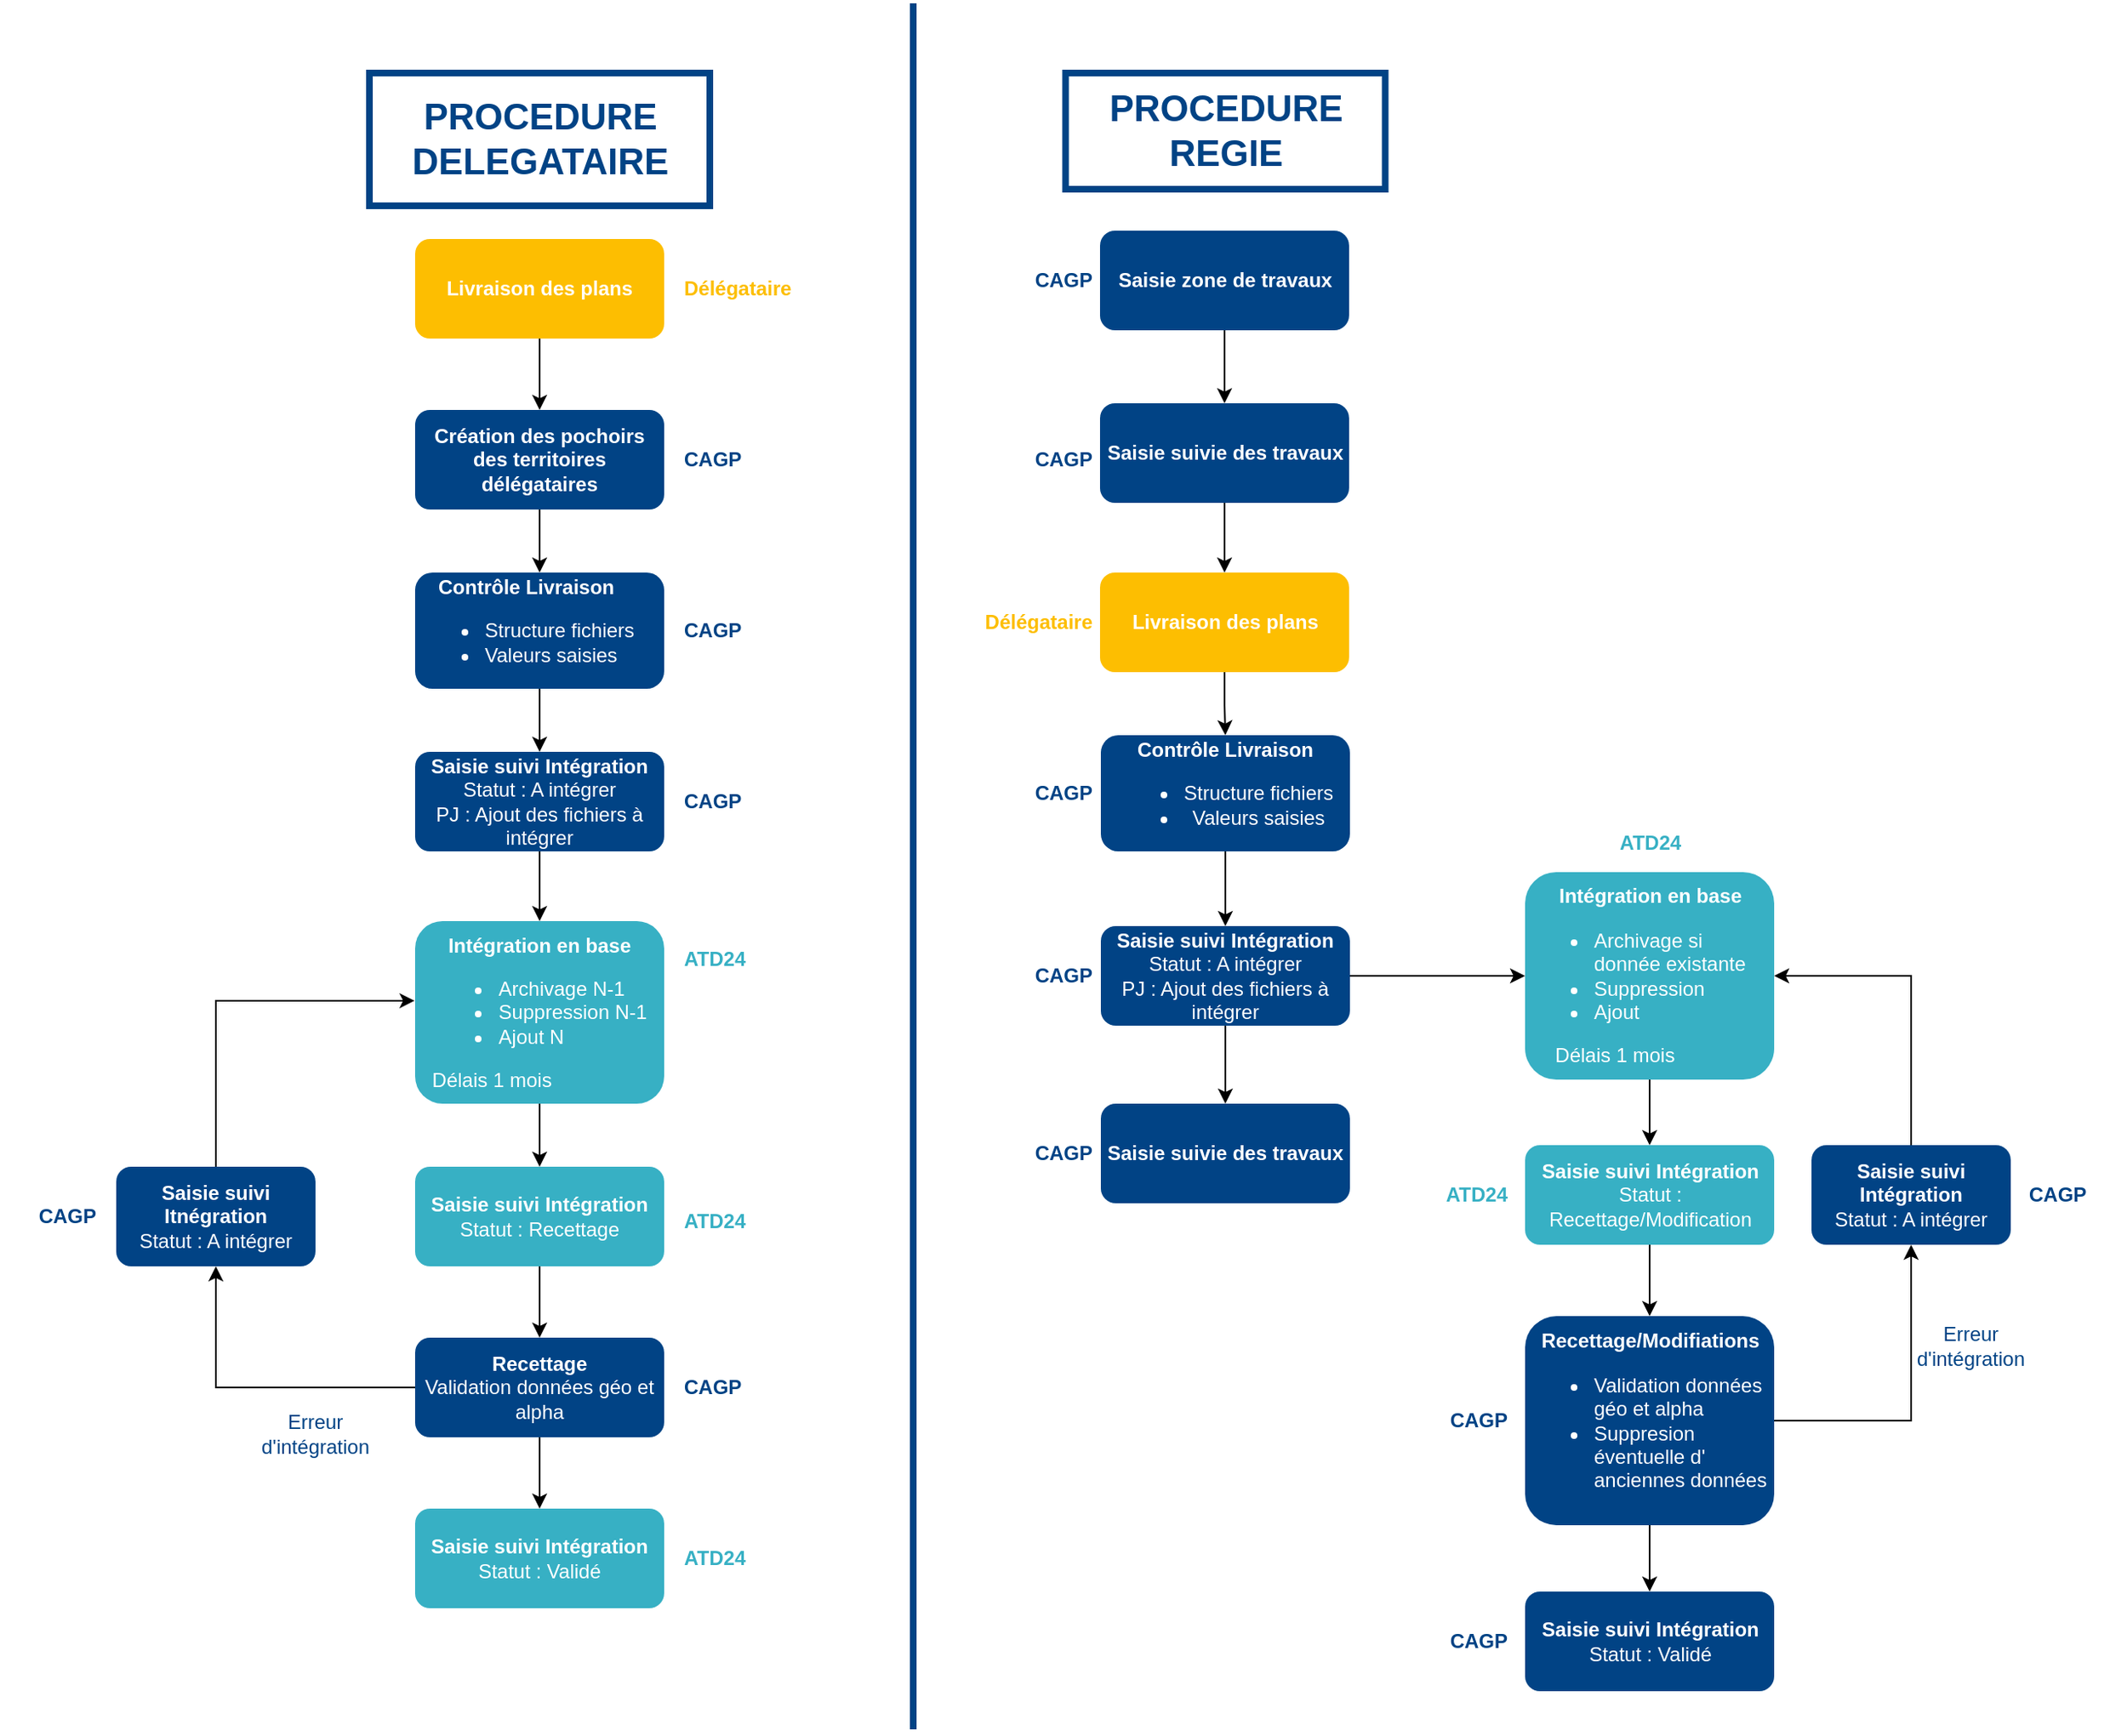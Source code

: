 <mxfile version="24.8.6">
  <diagram name="Page-1" id="bsnWSTosYQb0qHQ5N7Ny">
    <mxGraphModel dx="2927" dy="2405" grid="1" gridSize="10" guides="1" tooltips="1" connect="1" arrows="1" fold="1" page="1" pageScale="1" pageWidth="827" pageHeight="1169" math="0" shadow="0">
      <root>
        <mxCell id="0" />
        <mxCell id="1" parent="0" />
        <mxCell id="grSSC23IrZUVa-1DifsZ-32" style="edgeStyle=orthogonalEdgeStyle;rounded=0;orthogonalLoop=1;jettySize=auto;html=1;entryX=0.5;entryY=0;entryDx=0;entryDy=0;" edge="1" parent="1" source="grSSC23IrZUVa-1DifsZ-2" target="grSSC23IrZUVa-1DifsZ-27">
          <mxGeometry relative="1" as="geometry" />
        </mxCell>
        <mxCell id="grSSC23IrZUVa-1DifsZ-2" value="&lt;b&gt;Création des pochoirs des territoires délégataires&lt;/b&gt;" style="rounded=1;whiteSpace=wrap;html=1;fillColor=#014385;strokeColor=none;fontColor=#FFFFFF;align=center;verticalAlign=middle;fontFamily=Helvetica;fontSize=12;" vertex="1" parent="1">
          <mxGeometry x="150" y="153" width="150" height="60" as="geometry" />
        </mxCell>
        <mxCell id="grSSC23IrZUVa-1DifsZ-35" style="edgeStyle=orthogonalEdgeStyle;rounded=0;orthogonalLoop=1;jettySize=auto;html=1;entryX=0.5;entryY=0;entryDx=0;entryDy=0;" edge="1" parent="1" source="grSSC23IrZUVa-1DifsZ-3" target="grSSC23IrZUVa-1DifsZ-4">
          <mxGeometry relative="1" as="geometry" />
        </mxCell>
        <mxCell id="grSSC23IrZUVa-1DifsZ-3" value="&lt;b&gt;Saisie suivi Intégration&lt;/b&gt;&lt;div&gt;Statut : A intégrer&lt;/div&gt;&lt;div&gt;PJ : Ajout des fichiers à intégrer&lt;/div&gt;" style="rounded=1;whiteSpace=wrap;html=1;fillColor=#014385;strokeColor=none;fontColor=#FFFFFF;" vertex="1" parent="1">
          <mxGeometry x="150" y="359" width="150" height="60" as="geometry" />
        </mxCell>
        <mxCell id="grSSC23IrZUVa-1DifsZ-37" style="edgeStyle=orthogonalEdgeStyle;rounded=0;orthogonalLoop=1;jettySize=auto;html=1;entryX=0.5;entryY=0;entryDx=0;entryDy=0;exitX=0.5;exitY=1;exitDx=0;exitDy=0;" edge="1" parent="1" source="grSSC23IrZUVa-1DifsZ-4" target="grSSC23IrZUVa-1DifsZ-5">
          <mxGeometry relative="1" as="geometry">
            <mxPoint x="225" y="571" as="sourcePoint" />
          </mxGeometry>
        </mxCell>
        <mxCell id="grSSC23IrZUVa-1DifsZ-4" value="&lt;b&gt;Intégration en base&lt;/b&gt;&lt;div&gt;&lt;ul&gt;&lt;li style=&quot;text-align: left;&quot;&gt;Archivage N-1&lt;/li&gt;&lt;li style=&quot;text-align: left;&quot;&gt;Suppression N-1&lt;/li&gt;&lt;li style=&quot;text-align: left;&quot;&gt;Ajout N&lt;/li&gt;&lt;/ul&gt;&lt;div style=&quot;text-align: left;&quot;&gt;Délais 1 mois&lt;/div&gt;&lt;/div&gt;" style="rounded=1;whiteSpace=wrap;html=1;align=center;verticalAlign=middle;fontFamily=Helvetica;fontSize=12;fontColor=#FFFFFF;fillColor=#37B0C4;strokeColor=none;" vertex="1" parent="1">
          <mxGeometry x="150" y="461" width="150" height="110" as="geometry" />
        </mxCell>
        <mxCell id="grSSC23IrZUVa-1DifsZ-38" style="edgeStyle=orthogonalEdgeStyle;rounded=0;orthogonalLoop=1;jettySize=auto;html=1;entryX=0.5;entryY=0;entryDx=0;entryDy=0;" edge="1" parent="1" source="grSSC23IrZUVa-1DifsZ-5" target="grSSC23IrZUVa-1DifsZ-6">
          <mxGeometry relative="1" as="geometry" />
        </mxCell>
        <mxCell id="grSSC23IrZUVa-1DifsZ-5" value="&lt;b&gt;Saisie suivi Intégration&lt;/b&gt;&lt;div&gt;Statut : Recettage&lt;/div&gt;" style="rounded=1;whiteSpace=wrap;html=1;align=center;verticalAlign=middle;fontFamily=Helvetica;fontSize=12;fontColor=#FFFFFF;fillColor=#37B0C4;strokeColor=none;" vertex="1" parent="1">
          <mxGeometry x="150" y="609" width="150" height="60" as="geometry" />
        </mxCell>
        <mxCell id="grSSC23IrZUVa-1DifsZ-39" style="edgeStyle=orthogonalEdgeStyle;rounded=0;orthogonalLoop=1;jettySize=auto;html=1;entryX=0.5;entryY=0;entryDx=0;entryDy=0;" edge="1" parent="1" source="grSSC23IrZUVa-1DifsZ-6" target="grSSC23IrZUVa-1DifsZ-7">
          <mxGeometry relative="1" as="geometry" />
        </mxCell>
        <mxCell id="grSSC23IrZUVa-1DifsZ-40" style="edgeStyle=orthogonalEdgeStyle;rounded=0;orthogonalLoop=1;jettySize=auto;html=1;exitX=0;exitY=0.5;exitDx=0;exitDy=0;entryX=0.5;entryY=1;entryDx=0;entryDy=0;" edge="1" parent="1" source="grSSC23IrZUVa-1DifsZ-6" target="grSSC23IrZUVa-1DifsZ-23">
          <mxGeometry relative="1" as="geometry" />
        </mxCell>
        <mxCell id="grSSC23IrZUVa-1DifsZ-6" value="&lt;b&gt;Recettage&lt;/b&gt;&lt;div&gt;Validation données géo et alpha&lt;/div&gt;" style="rounded=1;whiteSpace=wrap;html=1;align=center;verticalAlign=middle;fontFamily=Helvetica;fontSize=12;fontColor=#FFFFFF;fillColor=#014385;strokeColor=none;" vertex="1" parent="1">
          <mxGeometry x="150" y="712" width="150" height="60" as="geometry" />
        </mxCell>
        <mxCell id="grSSC23IrZUVa-1DifsZ-7" value="&lt;b&gt;Saisie suivi Intégration&lt;/b&gt;&lt;div&gt;Statut : Validé&lt;/div&gt;" style="rounded=1;whiteSpace=wrap;html=1;align=center;verticalAlign=middle;fontFamily=Helvetica;fontSize=12;fontColor=#FFFFFF;fillColor=#37B0C4;strokeColor=none;" vertex="1" parent="1">
          <mxGeometry x="150" y="815" width="150" height="60" as="geometry" />
        </mxCell>
        <mxCell id="grSSC23IrZUVa-1DifsZ-31" style="edgeStyle=orthogonalEdgeStyle;rounded=0;orthogonalLoop=1;jettySize=auto;html=1;exitX=0.5;exitY=1;exitDx=0;exitDy=0;entryX=0.5;entryY=0;entryDx=0;entryDy=0;" edge="1" parent="1" source="grSSC23IrZUVa-1DifsZ-8" target="grSSC23IrZUVa-1DifsZ-2">
          <mxGeometry relative="1" as="geometry" />
        </mxCell>
        <mxCell id="grSSC23IrZUVa-1DifsZ-8" value="&lt;b&gt;Livraison des plans&lt;/b&gt;" style="rounded=1;whiteSpace=wrap;html=1;align=center;verticalAlign=middle;fontFamily=Helvetica;fontSize=12;fontColor=#FFFFFF;fillColor=#FDBE01;strokeColor=none;" vertex="1" parent="1">
          <mxGeometry x="150" y="50" width="150" height="60" as="geometry" />
        </mxCell>
        <mxCell id="grSSC23IrZUVa-1DifsZ-23" value="&lt;b&gt;Saisie suivi Itnégration&lt;/b&gt;&lt;div&gt;Statut : A intégrer&lt;/div&gt;" style="rounded=1;whiteSpace=wrap;html=1;strokeColor=none;align=center;verticalAlign=middle;fontFamily=Helvetica;fontSize=12;fontColor=#FFFFFF;fillColor=#014385;" vertex="1" parent="1">
          <mxGeometry x="-30" y="609" width="120" height="60" as="geometry" />
        </mxCell>
        <mxCell id="grSSC23IrZUVa-1DifsZ-34" style="edgeStyle=orthogonalEdgeStyle;rounded=0;orthogonalLoop=1;jettySize=auto;html=1;entryX=0.5;entryY=0;entryDx=0;entryDy=0;" edge="1" parent="1" source="grSSC23IrZUVa-1DifsZ-27" target="grSSC23IrZUVa-1DifsZ-3">
          <mxGeometry relative="1" as="geometry" />
        </mxCell>
        <mxCell id="grSSC23IrZUVa-1DifsZ-27" value="&lt;div style=&quot;text-align: center;&quot;&gt;&lt;b style=&quot;background-color: initial;&quot;&gt;Contrôle Livraison&lt;/b&gt;&lt;/div&gt;&lt;div style=&quot;line-height: 120%;&quot;&gt;&lt;ul style=&quot;line-height: 120%;&quot;&gt;&lt;li&gt;&lt;span style=&quot;background-color: initial;&quot;&gt;Structure fichiers&lt;/span&gt;&lt;/li&gt;&lt;li&gt;&lt;span style=&quot;background-color: initial;&quot;&gt;Valeurs saisies&lt;/span&gt;&lt;/li&gt;&lt;/ul&gt;&lt;/div&gt;" style="rounded=1;whiteSpace=wrap;html=1;align=left;fontColor=#FFFFFF;fillColor=#014385;strokeColor=none;" vertex="1" parent="1">
          <mxGeometry x="150" y="251" width="150" height="70" as="geometry" />
        </mxCell>
        <mxCell id="grSSC23IrZUVa-1DifsZ-45" style="edgeStyle=orthogonalEdgeStyle;rounded=0;orthogonalLoop=1;jettySize=auto;html=1;entryX=-0.002;entryY=0.436;entryDx=0;entryDy=0;entryPerimeter=0;exitX=0.5;exitY=0;exitDx=0;exitDy=0;" edge="1" parent="1" source="grSSC23IrZUVa-1DifsZ-23" target="grSSC23IrZUVa-1DifsZ-4">
          <mxGeometry relative="1" as="geometry" />
        </mxCell>
        <mxCell id="grSSC23IrZUVa-1DifsZ-46" value="&lt;span style=&quot;font-size: 22px;&quot;&gt;&lt;font style=&quot;font-size: 22px;&quot;&gt;PROCEDURE DELEGATAIRE&lt;/font&gt;&lt;/span&gt;" style="text;html=1;align=center;verticalAlign=middle;whiteSpace=wrap;rounded=0;fontStyle=1;fontColor=#014385;strokeColor=#014385;perimeterSpacing=1;fontSize=22;strokeWidth=4;" vertex="1" parent="1">
          <mxGeometry x="122.5" y="-50" width="205" height="80" as="geometry" />
        </mxCell>
        <mxCell id="grSSC23IrZUVa-1DifsZ-47" value="&lt;span style=&quot;font-size: 22px;&quot;&gt;&lt;font style=&quot;font-size: 22px;&quot;&gt;PROCEDURE REGIE&lt;/font&gt;&lt;/span&gt;" style="text;html=1;align=center;verticalAlign=middle;whiteSpace=wrap;rounded=0;fontStyle=1;fontColor=#014385;strokeColor=#014385;perimeterSpacing=1;fontSize=22;fontFamily=Helvetica;strokeWidth=4;" vertex="1" parent="1">
          <mxGeometry x="541.75" y="-50" width="192.5" height="70" as="geometry" />
        </mxCell>
        <mxCell id="grSSC23IrZUVa-1DifsZ-64" style="edgeStyle=orthogonalEdgeStyle;rounded=0;orthogonalLoop=1;jettySize=auto;html=1;entryX=0.5;entryY=0;entryDx=0;entryDy=0;" edge="1" parent="1" source="grSSC23IrZUVa-1DifsZ-48" target="grSSC23IrZUVa-1DifsZ-49">
          <mxGeometry relative="1" as="geometry" />
        </mxCell>
        <mxCell id="grSSC23IrZUVa-1DifsZ-48" value="&lt;b&gt;Saisie zone de travaux&lt;/b&gt;" style="rounded=1;whiteSpace=wrap;html=1;align=center;verticalAlign=middle;fontFamily=Helvetica;fontSize=12;fontColor=#FFFFFF;fillColor=#014385;strokeColor=none;" vertex="1" parent="1">
          <mxGeometry x="562.5" y="45" width="150" height="60" as="geometry" />
        </mxCell>
        <mxCell id="grSSC23IrZUVa-1DifsZ-65" style="edgeStyle=orthogonalEdgeStyle;rounded=0;orthogonalLoop=1;jettySize=auto;html=1;entryX=0.5;entryY=0;entryDx=0;entryDy=0;" edge="1" parent="1" source="grSSC23IrZUVa-1DifsZ-49" target="grSSC23IrZUVa-1DifsZ-50">
          <mxGeometry relative="1" as="geometry" />
        </mxCell>
        <mxCell id="grSSC23IrZUVa-1DifsZ-49" value="&lt;b&gt;Saisie suivie des travaux&lt;/b&gt;" style="rounded=1;whiteSpace=wrap;html=1;align=center;verticalAlign=middle;fontFamily=Helvetica;fontSize=12;fontColor=#FFFFFF;fillColor=#014385;strokeColor=none;" vertex="1" parent="1">
          <mxGeometry x="562.5" y="149" width="150" height="60" as="geometry" />
        </mxCell>
        <mxCell id="grSSC23IrZUVa-1DifsZ-69" style="edgeStyle=orthogonalEdgeStyle;rounded=0;orthogonalLoop=1;jettySize=auto;html=1;entryX=0.5;entryY=0;entryDx=0;entryDy=0;" edge="1" parent="1" source="grSSC23IrZUVa-1DifsZ-50" target="grSSC23IrZUVa-1DifsZ-68">
          <mxGeometry relative="1" as="geometry" />
        </mxCell>
        <mxCell id="grSSC23IrZUVa-1DifsZ-50" value="&lt;b&gt;Livraison des plans&lt;/b&gt;" style="rounded=1;whiteSpace=wrap;html=1;fillColor=#FDBE01;fontColor=#FFFFFF;strokeColor=none;" vertex="1" parent="1">
          <mxGeometry x="562.5" y="251" width="150" height="60" as="geometry" />
        </mxCell>
        <mxCell id="grSSC23IrZUVa-1DifsZ-63" style="edgeStyle=orthogonalEdgeStyle;rounded=0;orthogonalLoop=1;jettySize=auto;html=1;entryX=0;entryY=0.5;entryDx=0;entryDy=0;" edge="1" parent="1" source="grSSC23IrZUVa-1DifsZ-51" target="grSSC23IrZUVa-1DifsZ-53">
          <mxGeometry relative="1" as="geometry" />
        </mxCell>
        <mxCell id="grSSC23IrZUVa-1DifsZ-67" style="edgeStyle=orthogonalEdgeStyle;rounded=0;orthogonalLoop=1;jettySize=auto;html=1;entryX=0.5;entryY=0;entryDx=0;entryDy=0;" edge="1" parent="1" source="grSSC23IrZUVa-1DifsZ-51" target="grSSC23IrZUVa-1DifsZ-62">
          <mxGeometry relative="1" as="geometry" />
        </mxCell>
        <mxCell id="grSSC23IrZUVa-1DifsZ-51" value="&lt;b&gt;Saisie suivi Intégration&lt;/b&gt;&lt;div&gt;Statut : A intégrer&lt;/div&gt;&lt;div&gt;PJ : Ajout des fichiers à intégrer&lt;/div&gt;" style="rounded=1;whiteSpace=wrap;html=1;strokeColor=none;align=center;verticalAlign=middle;fontFamily=Helvetica;fontSize=12;fontColor=#FFFFFF;fillColor=#014385;" vertex="1" parent="1">
          <mxGeometry x="563" y="464" width="150" height="60" as="geometry" />
        </mxCell>
        <mxCell id="grSSC23IrZUVa-1DifsZ-52" style="edgeStyle=orthogonalEdgeStyle;rounded=0;orthogonalLoop=1;jettySize=auto;html=1;entryX=0.5;entryY=0;entryDx=0;entryDy=0;" edge="1" parent="1" source="grSSC23IrZUVa-1DifsZ-53" target="grSSC23IrZUVa-1DifsZ-55">
          <mxGeometry relative="1" as="geometry" />
        </mxCell>
        <mxCell id="grSSC23IrZUVa-1DifsZ-53" value="&lt;b&gt;Intégration en base&lt;/b&gt;&lt;div&gt;&lt;ul&gt;&lt;li style=&quot;text-align: left;&quot;&gt;Archivage si donnée existante&lt;/li&gt;&lt;li style=&quot;text-align: left;&quot;&gt;Suppression&amp;nbsp;&lt;/li&gt;&lt;li style=&quot;text-align: left;&quot;&gt;Ajout&lt;/li&gt;&lt;/ul&gt;&lt;div style=&quot;text-align: left;&quot;&gt;&amp;nbsp; &amp;nbsp; &amp;nbsp;Délais 1 mois&lt;/div&gt;&lt;/div&gt;" style="rounded=1;whiteSpace=wrap;html=1;align=center;verticalAlign=middle;fontFamily=Helvetica;fontSize=12;fontColor=#FFFFFF;fillColor=#37B0C4;strokeColor=none;" vertex="1" parent="1">
          <mxGeometry x="818.5" y="431.5" width="150" height="125" as="geometry" />
        </mxCell>
        <mxCell id="grSSC23IrZUVa-1DifsZ-54" style="edgeStyle=orthogonalEdgeStyle;rounded=0;orthogonalLoop=1;jettySize=auto;html=1;entryX=0.5;entryY=0;entryDx=0;entryDy=0;" edge="1" parent="1" source="grSSC23IrZUVa-1DifsZ-55" target="grSSC23IrZUVa-1DifsZ-58">
          <mxGeometry relative="1" as="geometry" />
        </mxCell>
        <mxCell id="grSSC23IrZUVa-1DifsZ-55" value="&lt;b&gt;Saisie suivi&amp;nbsp;&lt;/b&gt;&lt;b&gt;Intégration&lt;/b&gt;&lt;div&gt;Statut : Recettage/Modification&lt;/div&gt;" style="rounded=1;whiteSpace=wrap;html=1;align=center;verticalAlign=middle;fontFamily=Helvetica;fontSize=12;fontColor=#FFFFFF;fillColor=#37B0C4;strokeColor=none;" vertex="1" parent="1">
          <mxGeometry x="818.5" y="596" width="150" height="60" as="geometry" />
        </mxCell>
        <mxCell id="grSSC23IrZUVa-1DifsZ-56" style="edgeStyle=orthogonalEdgeStyle;rounded=0;orthogonalLoop=1;jettySize=auto;html=1;entryX=0.5;entryY=0;entryDx=0;entryDy=0;" edge="1" parent="1" source="grSSC23IrZUVa-1DifsZ-58" target="grSSC23IrZUVa-1DifsZ-59">
          <mxGeometry relative="1" as="geometry" />
        </mxCell>
        <mxCell id="grSSC23IrZUVa-1DifsZ-57" style="edgeStyle=orthogonalEdgeStyle;rounded=0;orthogonalLoop=1;jettySize=auto;html=1;exitX=1;exitY=0.5;exitDx=0;exitDy=0;entryX=0.5;entryY=1;entryDx=0;entryDy=0;" edge="1" parent="1" source="grSSC23IrZUVa-1DifsZ-58" target="grSSC23IrZUVa-1DifsZ-60">
          <mxGeometry relative="1" as="geometry">
            <mxPoint x="1171" y="719.5" as="sourcePoint" />
          </mxGeometry>
        </mxCell>
        <mxCell id="grSSC23IrZUVa-1DifsZ-58" value="&lt;b&gt;Recettage/Modifiations&lt;/b&gt;&lt;div&gt;&lt;ul&gt;&lt;li style=&quot;text-align: left;&quot;&gt;Validation données géo et alpha&lt;/li&gt;&lt;li style=&quot;text-align: left;&quot;&gt;Suppresion éventuelle d&#39; anciennes données&amp;nbsp;&lt;/li&gt;&lt;/ul&gt;&lt;/div&gt;" style="rounded=1;whiteSpace=wrap;html=1;align=center;verticalAlign=middle;fontFamily=Helvetica;fontSize=12;fontColor=#FFFFFF;fillColor=#014385;strokeColor=none;" vertex="1" parent="1">
          <mxGeometry x="818.5" y="699" width="150" height="126" as="geometry" />
        </mxCell>
        <mxCell id="grSSC23IrZUVa-1DifsZ-59" value="&lt;b&gt;Saisie suivi&amp;nbsp;&lt;/b&gt;&lt;b&gt;Intégration&lt;/b&gt;&lt;div&gt;Statut : Validé&lt;/div&gt;" style="rounded=1;whiteSpace=wrap;html=1;align=center;verticalAlign=middle;fontFamily=Helvetica;fontSize=12;fontColor=#FFFFFF;fillColor=#014385;strokeColor=none;" vertex="1" parent="1">
          <mxGeometry x="818.5" y="865" width="150" height="60" as="geometry" />
        </mxCell>
        <mxCell id="grSSC23IrZUVa-1DifsZ-60" value="&lt;b&gt;Saisie suivi Intégration&lt;/b&gt;&lt;div&gt;Statut : A intégrer&lt;/div&gt;" style="rounded=1;whiteSpace=wrap;html=1;align=center;verticalAlign=middle;fontFamily=Helvetica;fontSize=12;fontColor=#FFFFFF;fillColor=#014385;strokeColor=none;" vertex="1" parent="1">
          <mxGeometry x="991" y="596" width="120" height="60" as="geometry" />
        </mxCell>
        <mxCell id="grSSC23IrZUVa-1DifsZ-61" style="edgeStyle=orthogonalEdgeStyle;rounded=0;orthogonalLoop=1;jettySize=auto;html=1;entryX=1;entryY=0.5;entryDx=0;entryDy=0;exitX=0.5;exitY=0;exitDx=0;exitDy=0;" edge="1" parent="1" source="grSSC23IrZUVa-1DifsZ-60" target="grSSC23IrZUVa-1DifsZ-53">
          <mxGeometry relative="1" as="geometry">
            <mxPoint x="1170.7" y="499.996" as="targetPoint" />
          </mxGeometry>
        </mxCell>
        <mxCell id="grSSC23IrZUVa-1DifsZ-62" value="&lt;b&gt;Saisie suivie des travaux&lt;/b&gt;" style="rounded=1;whiteSpace=wrap;html=1;align=center;verticalAlign=middle;fontFamily=Helvetica;fontSize=12;fontColor=#FFFFFF;fillColor=#014385;strokeColor=none;" vertex="1" parent="1">
          <mxGeometry x="563" y="571" width="150" height="60" as="geometry" />
        </mxCell>
        <mxCell id="grSSC23IrZUVa-1DifsZ-70" style="edgeStyle=orthogonalEdgeStyle;rounded=0;orthogonalLoop=1;jettySize=auto;html=1;exitX=0.5;exitY=1;exitDx=0;exitDy=0;entryX=0.5;entryY=0;entryDx=0;entryDy=0;" edge="1" parent="1" source="grSSC23IrZUVa-1DifsZ-68" target="grSSC23IrZUVa-1DifsZ-51">
          <mxGeometry relative="1" as="geometry">
            <mxPoint x="637.5" y="461" as="targetPoint" />
            <mxPoint x="637.515" y="435" as="sourcePoint" />
          </mxGeometry>
        </mxCell>
        <mxCell id="grSSC23IrZUVa-1DifsZ-68" value="&lt;div style=&quot;text-align: center;&quot;&gt;&lt;b style=&quot;background-color: initial;&quot;&gt;Contrôle Livraison&lt;/b&gt;&lt;/div&gt;&lt;div style=&quot;line-height: 120%;&quot;&gt;&lt;ul style=&quot;line-height: 120%;&quot;&gt;&lt;li&gt;&lt;span style=&quot;background-color: initial;&quot;&gt;Structure fichiers&lt;/span&gt;&lt;/li&gt;&lt;li&gt;&lt;span style=&quot;background-color: initial;&quot;&gt;Valeurs saisies&lt;/span&gt;&lt;/li&gt;&lt;/ul&gt;&lt;/div&gt;" style="rounded=1;whiteSpace=wrap;html=1;align=center;verticalAlign=middle;fontFamily=Helvetica;fontSize=12;fontColor=#FFFFFF;fillColor=#014385;strokeColor=none;" vertex="1" parent="1">
          <mxGeometry x="563" y="349" width="150" height="70" as="geometry" />
        </mxCell>
        <mxCell id="grSSC23IrZUVa-1DifsZ-73" value="Délégataire" style="text;html=1;align=left;verticalAlign=middle;whiteSpace=wrap;rounded=0;fontStyle=1;fontColor=#FDBE01;" vertex="1" parent="1">
          <mxGeometry x="310" y="65" width="60" height="30" as="geometry" />
        </mxCell>
        <mxCell id="grSSC23IrZUVa-1DifsZ-74" value="CAGP" style="text;html=1;align=left;verticalAlign=middle;whiteSpace=wrap;rounded=0;fontStyle=1;fontColor=#014385;" vertex="1" parent="1">
          <mxGeometry x="310" y="168" width="60" height="30" as="geometry" />
        </mxCell>
        <mxCell id="grSSC23IrZUVa-1DifsZ-75" value="CAGP" style="text;html=1;align=left;verticalAlign=middle;whiteSpace=wrap;rounded=0;fontStyle=1;fontColor=#014385;" vertex="1" parent="1">
          <mxGeometry x="310" y="271" width="60" height="30" as="geometry" />
        </mxCell>
        <mxCell id="grSSC23IrZUVa-1DifsZ-76" value="CAGP" style="text;html=1;align=left;verticalAlign=middle;whiteSpace=wrap;rounded=0;fontStyle=1;fontColor=#014385;" vertex="1" parent="1">
          <mxGeometry x="310" y="374" width="60" height="30" as="geometry" />
        </mxCell>
        <mxCell id="grSSC23IrZUVa-1DifsZ-77" value="CAGP" style="text;html=1;align=right;verticalAlign=middle;whiteSpace=wrap;rounded=0;fontStyle=1;fontColor=#014385;" vertex="1" parent="1">
          <mxGeometry x="-100" y="624" width="60" height="30" as="geometry" />
        </mxCell>
        <mxCell id="grSSC23IrZUVa-1DifsZ-78" value="&lt;span&gt;&lt;font color=&quot;#37b0c4&quot;&gt;ATD24&lt;/font&gt;&lt;/span&gt;" style="text;html=1;align=left;verticalAlign=middle;whiteSpace=wrap;rounded=0;fontStyle=1" vertex="1" parent="1">
          <mxGeometry x="310" y="469" width="60" height="30" as="geometry" />
        </mxCell>
        <mxCell id="grSSC23IrZUVa-1DifsZ-79" value="&lt;span&gt;&lt;font color=&quot;#37b0c4&quot;&gt;ATD24&lt;/font&gt;&lt;/span&gt;" style="text;html=1;align=left;verticalAlign=middle;whiteSpace=wrap;rounded=0;fontStyle=1" vertex="1" parent="1">
          <mxGeometry x="310" y="626.5" width="60" height="30" as="geometry" />
        </mxCell>
        <mxCell id="grSSC23IrZUVa-1DifsZ-81" value="&lt;span&gt;&lt;font color=&quot;#37b0c4&quot;&gt;ATD24&lt;/font&gt;&lt;/span&gt;" style="text;html=1;align=left;verticalAlign=middle;whiteSpace=wrap;rounded=0;fontStyle=1" vertex="1" parent="1">
          <mxGeometry x="310" y="830" width="60" height="30" as="geometry" />
        </mxCell>
        <mxCell id="grSSC23IrZUVa-1DifsZ-82" value="&lt;span&gt;&lt;font color=&quot;#37b0c4&quot;&gt;ATD24&lt;/font&gt;&lt;/span&gt;" style="text;html=1;align=center;verticalAlign=middle;whiteSpace=wrap;rounded=0;fontStyle=1" vertex="1" parent="1">
          <mxGeometry x="863.5" y="399" width="60" height="30" as="geometry" />
        </mxCell>
        <mxCell id="grSSC23IrZUVa-1DifsZ-83" value="&lt;span&gt;&lt;font color=&quot;#37b0c4&quot;&gt;ATD24&lt;/font&gt;&lt;/span&gt;" style="text;html=1;align=right;verticalAlign=middle;whiteSpace=wrap;rounded=0;fontStyle=1" vertex="1" parent="1">
          <mxGeometry x="750" y="611" width="60" height="30" as="geometry" />
        </mxCell>
        <mxCell id="grSSC23IrZUVa-1DifsZ-84" value="CAGP" style="text;html=1;align=left;verticalAlign=middle;whiteSpace=wrap;rounded=0;fontStyle=1;fontColor=#014385;" vertex="1" parent="1">
          <mxGeometry x="1120" y="611" width="60" height="30" as="geometry" />
        </mxCell>
        <mxCell id="grSSC23IrZUVa-1DifsZ-85" value="CAGP" style="text;html=1;align=right;verticalAlign=middle;whiteSpace=wrap;rounded=0;fontStyle=1;fontColor=#014385;" vertex="1" parent="1">
          <mxGeometry x="500" y="586" width="60" height="30" as="geometry" />
        </mxCell>
        <mxCell id="grSSC23IrZUVa-1DifsZ-86" value="CAGP" style="text;html=1;align=right;verticalAlign=middle;whiteSpace=wrap;rounded=0;fontStyle=1;fontColor=#014385;" vertex="1" parent="1">
          <mxGeometry x="500" y="479" width="60" height="30" as="geometry" />
        </mxCell>
        <mxCell id="grSSC23IrZUVa-1DifsZ-87" value="CAGP" style="text;html=1;align=right;verticalAlign=middle;whiteSpace=wrap;rounded=0;fontStyle=1;fontColor=#014385;" vertex="1" parent="1">
          <mxGeometry x="500" y="369" width="60" height="30" as="geometry" />
        </mxCell>
        <mxCell id="grSSC23IrZUVa-1DifsZ-88" value="CAGP" style="text;html=1;align=right;verticalAlign=middle;whiteSpace=wrap;rounded=0;fontStyle=1;fontColor=#014385;" vertex="1" parent="1">
          <mxGeometry x="500" y="168" width="60" height="30" as="geometry" />
        </mxCell>
        <mxCell id="grSSC23IrZUVa-1DifsZ-89" value="CAGP" style="text;html=1;align=right;verticalAlign=middle;whiteSpace=wrap;rounded=0;fontStyle=1;fontColor=#014385;" vertex="1" parent="1">
          <mxGeometry x="500" y="60" width="60" height="30" as="geometry" />
        </mxCell>
        <mxCell id="grSSC23IrZUVa-1DifsZ-90" value="CAGP" style="text;html=1;align=right;verticalAlign=middle;whiteSpace=wrap;rounded=0;fontStyle=1;fontColor=#014385;" vertex="1" parent="1">
          <mxGeometry x="750" y="747" width="60" height="30" as="geometry" />
        </mxCell>
        <mxCell id="grSSC23IrZUVa-1DifsZ-91" value="CAGP" style="text;html=1;align=right;verticalAlign=middle;whiteSpace=wrap;rounded=0;fontStyle=1;fontColor=#014385;" vertex="1" parent="1">
          <mxGeometry x="750" y="880" width="60" height="30" as="geometry" />
        </mxCell>
        <mxCell id="grSSC23IrZUVa-1DifsZ-92" value="Délégataire" style="text;html=1;align=right;verticalAlign=middle;whiteSpace=wrap;rounded=0;fontStyle=1;fontColor=#FDBE01;" vertex="1" parent="1">
          <mxGeometry x="500" y="266" width="60" height="30" as="geometry" />
        </mxCell>
        <mxCell id="grSSC23IrZUVa-1DifsZ-93" value="CAGP" style="text;html=1;align=left;verticalAlign=middle;whiteSpace=wrap;rounded=0;fontStyle=1;fontColor=#014385;" vertex="1" parent="1">
          <mxGeometry x="310" y="727" width="60" height="30" as="geometry" />
        </mxCell>
        <mxCell id="grSSC23IrZUVa-1DifsZ-96" value="Erreur d&#39;intégration" style="text;html=1;align=center;verticalAlign=middle;whiteSpace=wrap;rounded=0;fontColor=#014385;" vertex="1" parent="1">
          <mxGeometry x="56.5" y="755" width="66" height="30" as="geometry" />
        </mxCell>
        <mxCell id="grSSC23IrZUVa-1DifsZ-97" value="Erreur d&#39;intégration" style="text;html=1;align=center;verticalAlign=middle;whiteSpace=wrap;rounded=0;fontColor=#014385;" vertex="1" parent="1">
          <mxGeometry x="1054" y="702" width="66" height="30" as="geometry" />
        </mxCell>
        <mxCell id="grSSC23IrZUVa-1DifsZ-99" value="" style="endArrow=none;html=1;rounded=0;fontColor=#014385;strokeWidth=4;strokeColor=#014385;" edge="1" parent="1">
          <mxGeometry width="50" height="50" relative="1" as="geometry">
            <mxPoint x="450" y="948" as="sourcePoint" />
            <mxPoint x="450" y="-92" as="targetPoint" />
          </mxGeometry>
        </mxCell>
      </root>
    </mxGraphModel>
  </diagram>
</mxfile>
